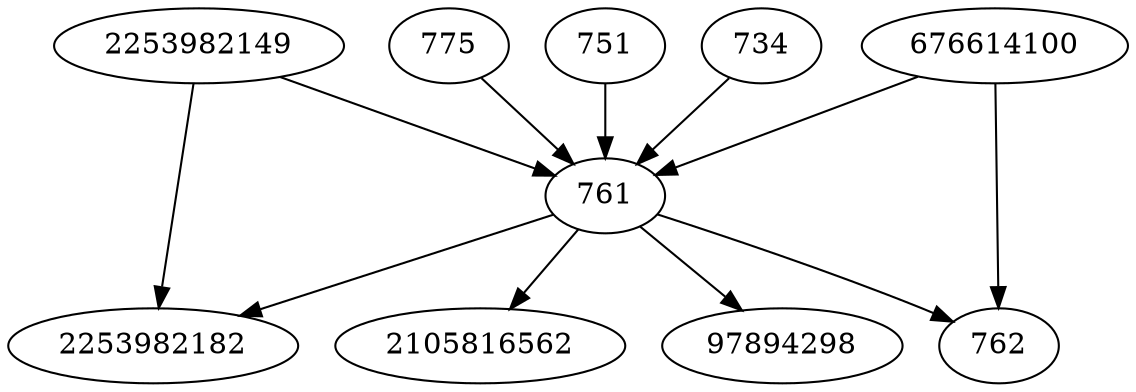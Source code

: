 strict digraph  {
2253982149;
2253982182;
775;
751;
2105816562;
676614100;
761;
762;
734;
97894298;
2253982149 -> 761;
2253982149 -> 2253982182;
775 -> 761;
751 -> 761;
676614100 -> 761;
676614100 -> 762;
761 -> 762;
761 -> 2253982182;
761 -> 2105816562;
761 -> 97894298;
734 -> 761;
}

